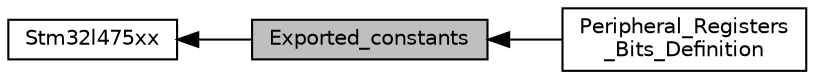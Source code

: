 digraph "Exported_constants"
{
  edge [fontname="Helvetica",fontsize="10",labelfontname="Helvetica",labelfontsize="10"];
  node [fontname="Helvetica",fontsize="10",shape=box];
  rankdir=LR;
  Node1 [label="Exported_constants",height=0.2,width=0.4,color="black", fillcolor="grey75", style="filled", fontcolor="black",tooltip=" "];
  Node3 [label="Peripheral_Registers\l_Bits_Definition",height=0.2,width=0.4,color="black", fillcolor="white", style="filled",URL="$group___peripheral___registers___bits___definition.html",tooltip=" "];
  Node2 [label="Stm32l475xx",height=0.2,width=0.4,color="black", fillcolor="white", style="filled",URL="$group__stm32l475xx.html",tooltip=" "];
  Node2->Node1 [shape=plaintext, dir="back", style="solid"];
  Node1->Node3 [shape=plaintext, dir="back", style="solid"];
}
